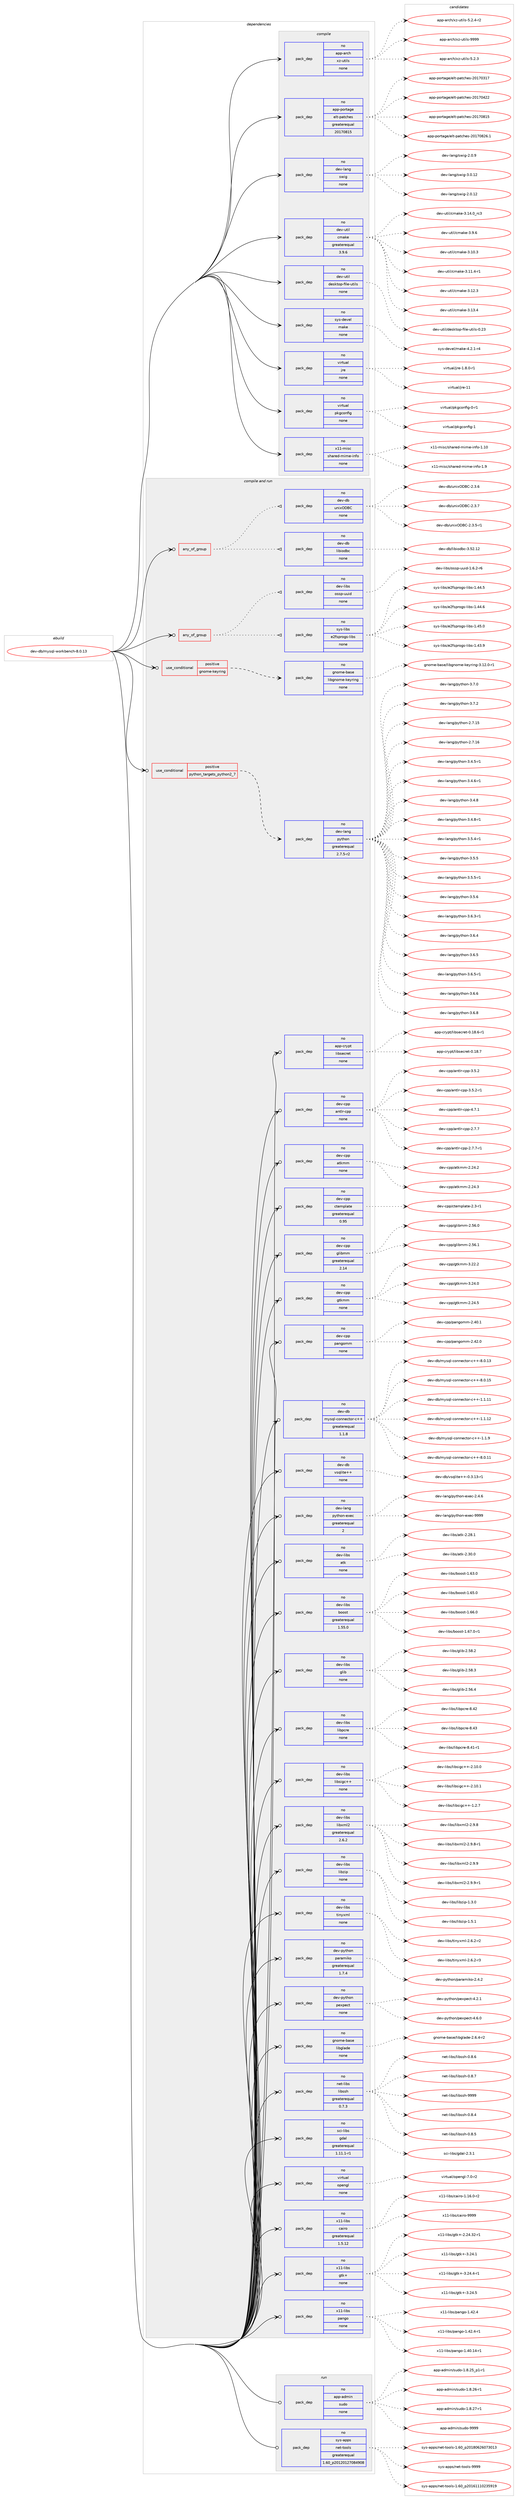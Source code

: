 digraph prolog {

# *************
# Graph options
# *************

newrank=true;
concentrate=true;
compound=true;
graph [rankdir=LR,fontname=Helvetica,fontsize=10,ranksep=1.5];#, ranksep=2.5, nodesep=0.2];
edge  [arrowhead=vee];
node  [fontname=Helvetica,fontsize=10];

# **********
# The ebuild
# **********

subgraph cluster_leftcol {
color=gray;
rank=same;
label=<<i>ebuild</i>>;
id [label="dev-db/mysql-workbench-8.0.13", color=red, width=4, href="../dev-db/mysql-workbench-8.0.13.svg"];
}

# ****************
# The dependencies
# ****************

subgraph cluster_midcol {
color=gray;
label=<<i>dependencies</i>>;
subgraph cluster_compile {
fillcolor="#eeeeee";
style=filled;
label=<<i>compile</i>>;
subgraph pack942244 {
dependency1320625 [label=<<TABLE BORDER="0" CELLBORDER="1" CELLSPACING="0" CELLPADDING="4" WIDTH="220"><TR><TD ROWSPAN="6" CELLPADDING="30">pack_dep</TD></TR><TR><TD WIDTH="110">no</TD></TR><TR><TD>app-arch</TD></TR><TR><TD>xz-utils</TD></TR><TR><TD>none</TD></TR><TR><TD></TD></TR></TABLE>>, shape=none, color=blue];
}
id:e -> dependency1320625:w [weight=20,style="solid",arrowhead="vee"];
subgraph pack942245 {
dependency1320626 [label=<<TABLE BORDER="0" CELLBORDER="1" CELLSPACING="0" CELLPADDING="4" WIDTH="220"><TR><TD ROWSPAN="6" CELLPADDING="30">pack_dep</TD></TR><TR><TD WIDTH="110">no</TD></TR><TR><TD>app-portage</TD></TR><TR><TD>elt-patches</TD></TR><TR><TD>greaterequal</TD></TR><TR><TD>20170815</TD></TR></TABLE>>, shape=none, color=blue];
}
id:e -> dependency1320626:w [weight=20,style="solid",arrowhead="vee"];
subgraph pack942246 {
dependency1320627 [label=<<TABLE BORDER="0" CELLBORDER="1" CELLSPACING="0" CELLPADDING="4" WIDTH="220"><TR><TD ROWSPAN="6" CELLPADDING="30">pack_dep</TD></TR><TR><TD WIDTH="110">no</TD></TR><TR><TD>dev-lang</TD></TR><TR><TD>swig</TD></TR><TR><TD>none</TD></TR><TR><TD></TD></TR></TABLE>>, shape=none, color=blue];
}
id:e -> dependency1320627:w [weight=20,style="solid",arrowhead="vee"];
subgraph pack942247 {
dependency1320628 [label=<<TABLE BORDER="0" CELLBORDER="1" CELLSPACING="0" CELLPADDING="4" WIDTH="220"><TR><TD ROWSPAN="6" CELLPADDING="30">pack_dep</TD></TR><TR><TD WIDTH="110">no</TD></TR><TR><TD>dev-util</TD></TR><TR><TD>cmake</TD></TR><TR><TD>greaterequal</TD></TR><TR><TD>3.9.6</TD></TR></TABLE>>, shape=none, color=blue];
}
id:e -> dependency1320628:w [weight=20,style="solid",arrowhead="vee"];
subgraph pack942248 {
dependency1320629 [label=<<TABLE BORDER="0" CELLBORDER="1" CELLSPACING="0" CELLPADDING="4" WIDTH="220"><TR><TD ROWSPAN="6" CELLPADDING="30">pack_dep</TD></TR><TR><TD WIDTH="110">no</TD></TR><TR><TD>dev-util</TD></TR><TR><TD>desktop-file-utils</TD></TR><TR><TD>none</TD></TR><TR><TD></TD></TR></TABLE>>, shape=none, color=blue];
}
id:e -> dependency1320629:w [weight=20,style="solid",arrowhead="vee"];
subgraph pack942249 {
dependency1320630 [label=<<TABLE BORDER="0" CELLBORDER="1" CELLSPACING="0" CELLPADDING="4" WIDTH="220"><TR><TD ROWSPAN="6" CELLPADDING="30">pack_dep</TD></TR><TR><TD WIDTH="110">no</TD></TR><TR><TD>sys-devel</TD></TR><TR><TD>make</TD></TR><TR><TD>none</TD></TR><TR><TD></TD></TR></TABLE>>, shape=none, color=blue];
}
id:e -> dependency1320630:w [weight=20,style="solid",arrowhead="vee"];
subgraph pack942250 {
dependency1320631 [label=<<TABLE BORDER="0" CELLBORDER="1" CELLSPACING="0" CELLPADDING="4" WIDTH="220"><TR><TD ROWSPAN="6" CELLPADDING="30">pack_dep</TD></TR><TR><TD WIDTH="110">no</TD></TR><TR><TD>virtual</TD></TR><TR><TD>jre</TD></TR><TR><TD>none</TD></TR><TR><TD></TD></TR></TABLE>>, shape=none, color=blue];
}
id:e -> dependency1320631:w [weight=20,style="solid",arrowhead="vee"];
subgraph pack942251 {
dependency1320632 [label=<<TABLE BORDER="0" CELLBORDER="1" CELLSPACING="0" CELLPADDING="4" WIDTH="220"><TR><TD ROWSPAN="6" CELLPADDING="30">pack_dep</TD></TR><TR><TD WIDTH="110">no</TD></TR><TR><TD>virtual</TD></TR><TR><TD>pkgconfig</TD></TR><TR><TD>none</TD></TR><TR><TD></TD></TR></TABLE>>, shape=none, color=blue];
}
id:e -> dependency1320632:w [weight=20,style="solid",arrowhead="vee"];
subgraph pack942252 {
dependency1320633 [label=<<TABLE BORDER="0" CELLBORDER="1" CELLSPACING="0" CELLPADDING="4" WIDTH="220"><TR><TD ROWSPAN="6" CELLPADDING="30">pack_dep</TD></TR><TR><TD WIDTH="110">no</TD></TR><TR><TD>x11-misc</TD></TR><TR><TD>shared-mime-info</TD></TR><TR><TD>none</TD></TR><TR><TD></TD></TR></TABLE>>, shape=none, color=blue];
}
id:e -> dependency1320633:w [weight=20,style="solid",arrowhead="vee"];
}
subgraph cluster_compileandrun {
fillcolor="#eeeeee";
style=filled;
label=<<i>compile and run</i>>;
subgraph any20393 {
dependency1320634 [label=<<TABLE BORDER="0" CELLBORDER="1" CELLSPACING="0" CELLPADDING="4"><TR><TD CELLPADDING="10">any_of_group</TD></TR></TABLE>>, shape=none, color=red];subgraph pack942253 {
dependency1320635 [label=<<TABLE BORDER="0" CELLBORDER="1" CELLSPACING="0" CELLPADDING="4" WIDTH="220"><TR><TD ROWSPAN="6" CELLPADDING="30">pack_dep</TD></TR><TR><TD WIDTH="110">no</TD></TR><TR><TD>dev-db</TD></TR><TR><TD>libiodbc</TD></TR><TR><TD>none</TD></TR><TR><TD></TD></TR></TABLE>>, shape=none, color=blue];
}
dependency1320634:e -> dependency1320635:w [weight=20,style="dotted",arrowhead="oinv"];
subgraph pack942254 {
dependency1320636 [label=<<TABLE BORDER="0" CELLBORDER="1" CELLSPACING="0" CELLPADDING="4" WIDTH="220"><TR><TD ROWSPAN="6" CELLPADDING="30">pack_dep</TD></TR><TR><TD WIDTH="110">no</TD></TR><TR><TD>dev-db</TD></TR><TR><TD>unixODBC</TD></TR><TR><TD>none</TD></TR><TR><TD></TD></TR></TABLE>>, shape=none, color=blue];
}
dependency1320634:e -> dependency1320636:w [weight=20,style="dotted",arrowhead="oinv"];
}
id:e -> dependency1320634:w [weight=20,style="solid",arrowhead="odotvee"];
subgraph any20394 {
dependency1320637 [label=<<TABLE BORDER="0" CELLBORDER="1" CELLSPACING="0" CELLPADDING="4"><TR><TD CELLPADDING="10">any_of_group</TD></TR></TABLE>>, shape=none, color=red];subgraph pack942255 {
dependency1320638 [label=<<TABLE BORDER="0" CELLBORDER="1" CELLSPACING="0" CELLPADDING="4" WIDTH="220"><TR><TD ROWSPAN="6" CELLPADDING="30">pack_dep</TD></TR><TR><TD WIDTH="110">no</TD></TR><TR><TD>sys-libs</TD></TR><TR><TD>e2fsprogs-libs</TD></TR><TR><TD>none</TD></TR><TR><TD></TD></TR></TABLE>>, shape=none, color=blue];
}
dependency1320637:e -> dependency1320638:w [weight=20,style="dotted",arrowhead="oinv"];
subgraph pack942256 {
dependency1320639 [label=<<TABLE BORDER="0" CELLBORDER="1" CELLSPACING="0" CELLPADDING="4" WIDTH="220"><TR><TD ROWSPAN="6" CELLPADDING="30">pack_dep</TD></TR><TR><TD WIDTH="110">no</TD></TR><TR><TD>dev-libs</TD></TR><TR><TD>ossp-uuid</TD></TR><TR><TD>none</TD></TR><TR><TD></TD></TR></TABLE>>, shape=none, color=blue];
}
dependency1320637:e -> dependency1320639:w [weight=20,style="dotted",arrowhead="oinv"];
}
id:e -> dependency1320637:w [weight=20,style="solid",arrowhead="odotvee"];
subgraph cond357438 {
dependency1320640 [label=<<TABLE BORDER="0" CELLBORDER="1" CELLSPACING="0" CELLPADDING="4"><TR><TD ROWSPAN="3" CELLPADDING="10">use_conditional</TD></TR><TR><TD>positive</TD></TR><TR><TD>gnome-keyring</TD></TR></TABLE>>, shape=none, color=red];
subgraph pack942257 {
dependency1320641 [label=<<TABLE BORDER="0" CELLBORDER="1" CELLSPACING="0" CELLPADDING="4" WIDTH="220"><TR><TD ROWSPAN="6" CELLPADDING="30">pack_dep</TD></TR><TR><TD WIDTH="110">no</TD></TR><TR><TD>gnome-base</TD></TR><TR><TD>libgnome-keyring</TD></TR><TR><TD>none</TD></TR><TR><TD></TD></TR></TABLE>>, shape=none, color=blue];
}
dependency1320640:e -> dependency1320641:w [weight=20,style="dashed",arrowhead="vee"];
}
id:e -> dependency1320640:w [weight=20,style="solid",arrowhead="odotvee"];
subgraph cond357439 {
dependency1320642 [label=<<TABLE BORDER="0" CELLBORDER="1" CELLSPACING="0" CELLPADDING="4"><TR><TD ROWSPAN="3" CELLPADDING="10">use_conditional</TD></TR><TR><TD>positive</TD></TR><TR><TD>python_targets_python2_7</TD></TR></TABLE>>, shape=none, color=red];
subgraph pack942258 {
dependency1320643 [label=<<TABLE BORDER="0" CELLBORDER="1" CELLSPACING="0" CELLPADDING="4" WIDTH="220"><TR><TD ROWSPAN="6" CELLPADDING="30">pack_dep</TD></TR><TR><TD WIDTH="110">no</TD></TR><TR><TD>dev-lang</TD></TR><TR><TD>python</TD></TR><TR><TD>greaterequal</TD></TR><TR><TD>2.7.5-r2</TD></TR></TABLE>>, shape=none, color=blue];
}
dependency1320642:e -> dependency1320643:w [weight=20,style="dashed",arrowhead="vee"];
}
id:e -> dependency1320642:w [weight=20,style="solid",arrowhead="odotvee"];
subgraph pack942259 {
dependency1320644 [label=<<TABLE BORDER="0" CELLBORDER="1" CELLSPACING="0" CELLPADDING="4" WIDTH="220"><TR><TD ROWSPAN="6" CELLPADDING="30">pack_dep</TD></TR><TR><TD WIDTH="110">no</TD></TR><TR><TD>app-crypt</TD></TR><TR><TD>libsecret</TD></TR><TR><TD>none</TD></TR><TR><TD></TD></TR></TABLE>>, shape=none, color=blue];
}
id:e -> dependency1320644:w [weight=20,style="solid",arrowhead="odotvee"];
subgraph pack942260 {
dependency1320645 [label=<<TABLE BORDER="0" CELLBORDER="1" CELLSPACING="0" CELLPADDING="4" WIDTH="220"><TR><TD ROWSPAN="6" CELLPADDING="30">pack_dep</TD></TR><TR><TD WIDTH="110">no</TD></TR><TR><TD>dev-cpp</TD></TR><TR><TD>antlr-cpp</TD></TR><TR><TD>none</TD></TR><TR><TD></TD></TR></TABLE>>, shape=none, color=blue];
}
id:e -> dependency1320645:w [weight=20,style="solid",arrowhead="odotvee"];
subgraph pack942261 {
dependency1320646 [label=<<TABLE BORDER="0" CELLBORDER="1" CELLSPACING="0" CELLPADDING="4" WIDTH="220"><TR><TD ROWSPAN="6" CELLPADDING="30">pack_dep</TD></TR><TR><TD WIDTH="110">no</TD></TR><TR><TD>dev-cpp</TD></TR><TR><TD>atkmm</TD></TR><TR><TD>none</TD></TR><TR><TD></TD></TR></TABLE>>, shape=none, color=blue];
}
id:e -> dependency1320646:w [weight=20,style="solid",arrowhead="odotvee"];
subgraph pack942262 {
dependency1320647 [label=<<TABLE BORDER="0" CELLBORDER="1" CELLSPACING="0" CELLPADDING="4" WIDTH="220"><TR><TD ROWSPAN="6" CELLPADDING="30">pack_dep</TD></TR><TR><TD WIDTH="110">no</TD></TR><TR><TD>dev-cpp</TD></TR><TR><TD>ctemplate</TD></TR><TR><TD>greaterequal</TD></TR><TR><TD>0.95</TD></TR></TABLE>>, shape=none, color=blue];
}
id:e -> dependency1320647:w [weight=20,style="solid",arrowhead="odotvee"];
subgraph pack942263 {
dependency1320648 [label=<<TABLE BORDER="0" CELLBORDER="1" CELLSPACING="0" CELLPADDING="4" WIDTH="220"><TR><TD ROWSPAN="6" CELLPADDING="30">pack_dep</TD></TR><TR><TD WIDTH="110">no</TD></TR><TR><TD>dev-cpp</TD></TR><TR><TD>glibmm</TD></TR><TR><TD>greaterequal</TD></TR><TR><TD>2.14</TD></TR></TABLE>>, shape=none, color=blue];
}
id:e -> dependency1320648:w [weight=20,style="solid",arrowhead="odotvee"];
subgraph pack942264 {
dependency1320649 [label=<<TABLE BORDER="0" CELLBORDER="1" CELLSPACING="0" CELLPADDING="4" WIDTH="220"><TR><TD ROWSPAN="6" CELLPADDING="30">pack_dep</TD></TR><TR><TD WIDTH="110">no</TD></TR><TR><TD>dev-cpp</TD></TR><TR><TD>gtkmm</TD></TR><TR><TD>none</TD></TR><TR><TD></TD></TR></TABLE>>, shape=none, color=blue];
}
id:e -> dependency1320649:w [weight=20,style="solid",arrowhead="odotvee"];
subgraph pack942265 {
dependency1320650 [label=<<TABLE BORDER="0" CELLBORDER="1" CELLSPACING="0" CELLPADDING="4" WIDTH="220"><TR><TD ROWSPAN="6" CELLPADDING="30">pack_dep</TD></TR><TR><TD WIDTH="110">no</TD></TR><TR><TD>dev-cpp</TD></TR><TR><TD>pangomm</TD></TR><TR><TD>none</TD></TR><TR><TD></TD></TR></TABLE>>, shape=none, color=blue];
}
id:e -> dependency1320650:w [weight=20,style="solid",arrowhead="odotvee"];
subgraph pack942266 {
dependency1320651 [label=<<TABLE BORDER="0" CELLBORDER="1" CELLSPACING="0" CELLPADDING="4" WIDTH="220"><TR><TD ROWSPAN="6" CELLPADDING="30">pack_dep</TD></TR><TR><TD WIDTH="110">no</TD></TR><TR><TD>dev-db</TD></TR><TR><TD>mysql-connector-c++</TD></TR><TR><TD>greaterequal</TD></TR><TR><TD>1.1.8</TD></TR></TABLE>>, shape=none, color=blue];
}
id:e -> dependency1320651:w [weight=20,style="solid",arrowhead="odotvee"];
subgraph pack942267 {
dependency1320652 [label=<<TABLE BORDER="0" CELLBORDER="1" CELLSPACING="0" CELLPADDING="4" WIDTH="220"><TR><TD ROWSPAN="6" CELLPADDING="30">pack_dep</TD></TR><TR><TD WIDTH="110">no</TD></TR><TR><TD>dev-db</TD></TR><TR><TD>vsqlite++</TD></TR><TR><TD>none</TD></TR><TR><TD></TD></TR></TABLE>>, shape=none, color=blue];
}
id:e -> dependency1320652:w [weight=20,style="solid",arrowhead="odotvee"];
subgraph pack942268 {
dependency1320653 [label=<<TABLE BORDER="0" CELLBORDER="1" CELLSPACING="0" CELLPADDING="4" WIDTH="220"><TR><TD ROWSPAN="6" CELLPADDING="30">pack_dep</TD></TR><TR><TD WIDTH="110">no</TD></TR><TR><TD>dev-lang</TD></TR><TR><TD>python-exec</TD></TR><TR><TD>greaterequal</TD></TR><TR><TD>2</TD></TR></TABLE>>, shape=none, color=blue];
}
id:e -> dependency1320653:w [weight=20,style="solid",arrowhead="odotvee"];
subgraph pack942269 {
dependency1320654 [label=<<TABLE BORDER="0" CELLBORDER="1" CELLSPACING="0" CELLPADDING="4" WIDTH="220"><TR><TD ROWSPAN="6" CELLPADDING="30">pack_dep</TD></TR><TR><TD WIDTH="110">no</TD></TR><TR><TD>dev-libs</TD></TR><TR><TD>atk</TD></TR><TR><TD>none</TD></TR><TR><TD></TD></TR></TABLE>>, shape=none, color=blue];
}
id:e -> dependency1320654:w [weight=20,style="solid",arrowhead="odotvee"];
subgraph pack942270 {
dependency1320655 [label=<<TABLE BORDER="0" CELLBORDER="1" CELLSPACING="0" CELLPADDING="4" WIDTH="220"><TR><TD ROWSPAN="6" CELLPADDING="30">pack_dep</TD></TR><TR><TD WIDTH="110">no</TD></TR><TR><TD>dev-libs</TD></TR><TR><TD>boost</TD></TR><TR><TD>greaterequal</TD></TR><TR><TD>1.55.0</TD></TR></TABLE>>, shape=none, color=blue];
}
id:e -> dependency1320655:w [weight=20,style="solid",arrowhead="odotvee"];
subgraph pack942271 {
dependency1320656 [label=<<TABLE BORDER="0" CELLBORDER="1" CELLSPACING="0" CELLPADDING="4" WIDTH="220"><TR><TD ROWSPAN="6" CELLPADDING="30">pack_dep</TD></TR><TR><TD WIDTH="110">no</TD></TR><TR><TD>dev-libs</TD></TR><TR><TD>glib</TD></TR><TR><TD>none</TD></TR><TR><TD></TD></TR></TABLE>>, shape=none, color=blue];
}
id:e -> dependency1320656:w [weight=20,style="solid",arrowhead="odotvee"];
subgraph pack942272 {
dependency1320657 [label=<<TABLE BORDER="0" CELLBORDER="1" CELLSPACING="0" CELLPADDING="4" WIDTH="220"><TR><TD ROWSPAN="6" CELLPADDING="30">pack_dep</TD></TR><TR><TD WIDTH="110">no</TD></TR><TR><TD>dev-libs</TD></TR><TR><TD>libpcre</TD></TR><TR><TD>none</TD></TR><TR><TD></TD></TR></TABLE>>, shape=none, color=blue];
}
id:e -> dependency1320657:w [weight=20,style="solid",arrowhead="odotvee"];
subgraph pack942273 {
dependency1320658 [label=<<TABLE BORDER="0" CELLBORDER="1" CELLSPACING="0" CELLPADDING="4" WIDTH="220"><TR><TD ROWSPAN="6" CELLPADDING="30">pack_dep</TD></TR><TR><TD WIDTH="110">no</TD></TR><TR><TD>dev-libs</TD></TR><TR><TD>libsigc++</TD></TR><TR><TD>none</TD></TR><TR><TD></TD></TR></TABLE>>, shape=none, color=blue];
}
id:e -> dependency1320658:w [weight=20,style="solid",arrowhead="odotvee"];
subgraph pack942274 {
dependency1320659 [label=<<TABLE BORDER="0" CELLBORDER="1" CELLSPACING="0" CELLPADDING="4" WIDTH="220"><TR><TD ROWSPAN="6" CELLPADDING="30">pack_dep</TD></TR><TR><TD WIDTH="110">no</TD></TR><TR><TD>dev-libs</TD></TR><TR><TD>libxml2</TD></TR><TR><TD>greaterequal</TD></TR><TR><TD>2.6.2</TD></TR></TABLE>>, shape=none, color=blue];
}
id:e -> dependency1320659:w [weight=20,style="solid",arrowhead="odotvee"];
subgraph pack942275 {
dependency1320660 [label=<<TABLE BORDER="0" CELLBORDER="1" CELLSPACING="0" CELLPADDING="4" WIDTH="220"><TR><TD ROWSPAN="6" CELLPADDING="30">pack_dep</TD></TR><TR><TD WIDTH="110">no</TD></TR><TR><TD>dev-libs</TD></TR><TR><TD>libzip</TD></TR><TR><TD>none</TD></TR><TR><TD></TD></TR></TABLE>>, shape=none, color=blue];
}
id:e -> dependency1320660:w [weight=20,style="solid",arrowhead="odotvee"];
subgraph pack942276 {
dependency1320661 [label=<<TABLE BORDER="0" CELLBORDER="1" CELLSPACING="0" CELLPADDING="4" WIDTH="220"><TR><TD ROWSPAN="6" CELLPADDING="30">pack_dep</TD></TR><TR><TD WIDTH="110">no</TD></TR><TR><TD>dev-libs</TD></TR><TR><TD>tinyxml</TD></TR><TR><TD>none</TD></TR><TR><TD></TD></TR></TABLE>>, shape=none, color=blue];
}
id:e -> dependency1320661:w [weight=20,style="solid",arrowhead="odotvee"];
subgraph pack942277 {
dependency1320662 [label=<<TABLE BORDER="0" CELLBORDER="1" CELLSPACING="0" CELLPADDING="4" WIDTH="220"><TR><TD ROWSPAN="6" CELLPADDING="30">pack_dep</TD></TR><TR><TD WIDTH="110">no</TD></TR><TR><TD>dev-python</TD></TR><TR><TD>paramiko</TD></TR><TR><TD>greaterequal</TD></TR><TR><TD>1.7.4</TD></TR></TABLE>>, shape=none, color=blue];
}
id:e -> dependency1320662:w [weight=20,style="solid",arrowhead="odotvee"];
subgraph pack942278 {
dependency1320663 [label=<<TABLE BORDER="0" CELLBORDER="1" CELLSPACING="0" CELLPADDING="4" WIDTH="220"><TR><TD ROWSPAN="6" CELLPADDING="30">pack_dep</TD></TR><TR><TD WIDTH="110">no</TD></TR><TR><TD>dev-python</TD></TR><TR><TD>pexpect</TD></TR><TR><TD>none</TD></TR><TR><TD></TD></TR></TABLE>>, shape=none, color=blue];
}
id:e -> dependency1320663:w [weight=20,style="solid",arrowhead="odotvee"];
subgraph pack942279 {
dependency1320664 [label=<<TABLE BORDER="0" CELLBORDER="1" CELLSPACING="0" CELLPADDING="4" WIDTH="220"><TR><TD ROWSPAN="6" CELLPADDING="30">pack_dep</TD></TR><TR><TD WIDTH="110">no</TD></TR><TR><TD>gnome-base</TD></TR><TR><TD>libglade</TD></TR><TR><TD>none</TD></TR><TR><TD></TD></TR></TABLE>>, shape=none, color=blue];
}
id:e -> dependency1320664:w [weight=20,style="solid",arrowhead="odotvee"];
subgraph pack942280 {
dependency1320665 [label=<<TABLE BORDER="0" CELLBORDER="1" CELLSPACING="0" CELLPADDING="4" WIDTH="220"><TR><TD ROWSPAN="6" CELLPADDING="30">pack_dep</TD></TR><TR><TD WIDTH="110">no</TD></TR><TR><TD>net-libs</TD></TR><TR><TD>libssh</TD></TR><TR><TD>greaterequal</TD></TR><TR><TD>0.7.3</TD></TR></TABLE>>, shape=none, color=blue];
}
id:e -> dependency1320665:w [weight=20,style="solid",arrowhead="odotvee"];
subgraph pack942281 {
dependency1320666 [label=<<TABLE BORDER="0" CELLBORDER="1" CELLSPACING="0" CELLPADDING="4" WIDTH="220"><TR><TD ROWSPAN="6" CELLPADDING="30">pack_dep</TD></TR><TR><TD WIDTH="110">no</TD></TR><TR><TD>sci-libs</TD></TR><TR><TD>gdal</TD></TR><TR><TD>greaterequal</TD></TR><TR><TD>1.11.1-r1</TD></TR></TABLE>>, shape=none, color=blue];
}
id:e -> dependency1320666:w [weight=20,style="solid",arrowhead="odotvee"];
subgraph pack942282 {
dependency1320667 [label=<<TABLE BORDER="0" CELLBORDER="1" CELLSPACING="0" CELLPADDING="4" WIDTH="220"><TR><TD ROWSPAN="6" CELLPADDING="30">pack_dep</TD></TR><TR><TD WIDTH="110">no</TD></TR><TR><TD>virtual</TD></TR><TR><TD>opengl</TD></TR><TR><TD>none</TD></TR><TR><TD></TD></TR></TABLE>>, shape=none, color=blue];
}
id:e -> dependency1320667:w [weight=20,style="solid",arrowhead="odotvee"];
subgraph pack942283 {
dependency1320668 [label=<<TABLE BORDER="0" CELLBORDER="1" CELLSPACING="0" CELLPADDING="4" WIDTH="220"><TR><TD ROWSPAN="6" CELLPADDING="30">pack_dep</TD></TR><TR><TD WIDTH="110">no</TD></TR><TR><TD>x11-libs</TD></TR><TR><TD>cairo</TD></TR><TR><TD>greaterequal</TD></TR><TR><TD>1.5.12</TD></TR></TABLE>>, shape=none, color=blue];
}
id:e -> dependency1320668:w [weight=20,style="solid",arrowhead="odotvee"];
subgraph pack942284 {
dependency1320669 [label=<<TABLE BORDER="0" CELLBORDER="1" CELLSPACING="0" CELLPADDING="4" WIDTH="220"><TR><TD ROWSPAN="6" CELLPADDING="30">pack_dep</TD></TR><TR><TD WIDTH="110">no</TD></TR><TR><TD>x11-libs</TD></TR><TR><TD>gtk+</TD></TR><TR><TD>none</TD></TR><TR><TD></TD></TR></TABLE>>, shape=none, color=blue];
}
id:e -> dependency1320669:w [weight=20,style="solid",arrowhead="odotvee"];
subgraph pack942285 {
dependency1320670 [label=<<TABLE BORDER="0" CELLBORDER="1" CELLSPACING="0" CELLPADDING="4" WIDTH="220"><TR><TD ROWSPAN="6" CELLPADDING="30">pack_dep</TD></TR><TR><TD WIDTH="110">no</TD></TR><TR><TD>x11-libs</TD></TR><TR><TD>pango</TD></TR><TR><TD>none</TD></TR><TR><TD></TD></TR></TABLE>>, shape=none, color=blue];
}
id:e -> dependency1320670:w [weight=20,style="solid",arrowhead="odotvee"];
}
subgraph cluster_run {
fillcolor="#eeeeee";
style=filled;
label=<<i>run</i>>;
subgraph pack942286 {
dependency1320671 [label=<<TABLE BORDER="0" CELLBORDER="1" CELLSPACING="0" CELLPADDING="4" WIDTH="220"><TR><TD ROWSPAN="6" CELLPADDING="30">pack_dep</TD></TR><TR><TD WIDTH="110">no</TD></TR><TR><TD>app-admin</TD></TR><TR><TD>sudo</TD></TR><TR><TD>none</TD></TR><TR><TD></TD></TR></TABLE>>, shape=none, color=blue];
}
id:e -> dependency1320671:w [weight=20,style="solid",arrowhead="odot"];
subgraph pack942287 {
dependency1320672 [label=<<TABLE BORDER="0" CELLBORDER="1" CELLSPACING="0" CELLPADDING="4" WIDTH="220"><TR><TD ROWSPAN="6" CELLPADDING="30">pack_dep</TD></TR><TR><TD WIDTH="110">no</TD></TR><TR><TD>sys-apps</TD></TR><TR><TD>net-tools</TD></TR><TR><TD>greaterequal</TD></TR><TR><TD>1.60_p20120127084908</TD></TR></TABLE>>, shape=none, color=blue];
}
id:e -> dependency1320672:w [weight=20,style="solid",arrowhead="odot"];
}
}

# **************
# The candidates
# **************

subgraph cluster_choices {
rank=same;
color=gray;
label=<<i>candidates</i>>;

subgraph choice942244 {
color=black;
nodesep=1;
choice971121124597114991044712012245117116105108115455346504651 [label="app-arch/xz-utils-5.2.3", color=red, width=4,href="../app-arch/xz-utils-5.2.3.svg"];
choice9711211245971149910447120122451171161051081154553465046524511450 [label="app-arch/xz-utils-5.2.4-r2", color=red, width=4,href="../app-arch/xz-utils-5.2.4-r2.svg"];
choice9711211245971149910447120122451171161051081154557575757 [label="app-arch/xz-utils-9999", color=red, width=4,href="../app-arch/xz-utils-9999.svg"];
dependency1320625:e -> choice971121124597114991044712012245117116105108115455346504651:w [style=dotted,weight="100"];
dependency1320625:e -> choice9711211245971149910447120122451171161051081154553465046524511450:w [style=dotted,weight="100"];
dependency1320625:e -> choice9711211245971149910447120122451171161051081154557575757:w [style=dotted,weight="100"];
}
subgraph choice942245 {
color=black;
nodesep=1;
choice97112112451121111141169710310147101108116451129711699104101115455048495548514955 [label="app-portage/elt-patches-20170317", color=red, width=4,href="../app-portage/elt-patches-20170317.svg"];
choice97112112451121111141169710310147101108116451129711699104101115455048495548525050 [label="app-portage/elt-patches-20170422", color=red, width=4,href="../app-portage/elt-patches-20170422.svg"];
choice97112112451121111141169710310147101108116451129711699104101115455048495548564953 [label="app-portage/elt-patches-20170815", color=red, width=4,href="../app-portage/elt-patches-20170815.svg"];
choice971121124511211111411697103101471011081164511297116991041011154550484955485650544649 [label="app-portage/elt-patches-20170826.1", color=red, width=4,href="../app-portage/elt-patches-20170826.1.svg"];
dependency1320626:e -> choice97112112451121111141169710310147101108116451129711699104101115455048495548514955:w [style=dotted,weight="100"];
dependency1320626:e -> choice97112112451121111141169710310147101108116451129711699104101115455048495548525050:w [style=dotted,weight="100"];
dependency1320626:e -> choice97112112451121111141169710310147101108116451129711699104101115455048495548564953:w [style=dotted,weight="100"];
dependency1320626:e -> choice971121124511211111411697103101471011081164511297116991041011154550484955485650544649:w [style=dotted,weight="100"];
}
subgraph choice942246 {
color=black;
nodesep=1;
choice10010111845108971101034711511910510345504648464950 [label="dev-lang/swig-2.0.12", color=red, width=4,href="../dev-lang/swig-2.0.12.svg"];
choice100101118451089711010347115119105103455046484657 [label="dev-lang/swig-2.0.9", color=red, width=4,href="../dev-lang/swig-2.0.9.svg"];
choice10010111845108971101034711511910510345514648464950 [label="dev-lang/swig-3.0.12", color=red, width=4,href="../dev-lang/swig-3.0.12.svg"];
dependency1320627:e -> choice10010111845108971101034711511910510345504648464950:w [style=dotted,weight="100"];
dependency1320627:e -> choice100101118451089711010347115119105103455046484657:w [style=dotted,weight="100"];
dependency1320627:e -> choice10010111845108971101034711511910510345514648464950:w [style=dotted,weight="100"];
}
subgraph choice942247 {
color=black;
nodesep=1;
choice1001011184511711610510847991099710710145514649484651 [label="dev-util/cmake-3.10.3", color=red, width=4,href="../dev-util/cmake-3.10.3.svg"];
choice10010111845117116105108479910997107101455146494946524511449 [label="dev-util/cmake-3.11.4-r1", color=red, width=4,href="../dev-util/cmake-3.11.4-r1.svg"];
choice1001011184511711610510847991099710710145514649504651 [label="dev-util/cmake-3.12.3", color=red, width=4,href="../dev-util/cmake-3.12.3.svg"];
choice1001011184511711610510847991099710710145514649514652 [label="dev-util/cmake-3.13.4", color=red, width=4,href="../dev-util/cmake-3.13.4.svg"];
choice1001011184511711610510847991099710710145514649524648951149951 [label="dev-util/cmake-3.14.0_rc3", color=red, width=4,href="../dev-util/cmake-3.14.0_rc3.svg"];
choice10010111845117116105108479910997107101455146574654 [label="dev-util/cmake-3.9.6", color=red, width=4,href="../dev-util/cmake-3.9.6.svg"];
dependency1320628:e -> choice1001011184511711610510847991099710710145514649484651:w [style=dotted,weight="100"];
dependency1320628:e -> choice10010111845117116105108479910997107101455146494946524511449:w [style=dotted,weight="100"];
dependency1320628:e -> choice1001011184511711610510847991099710710145514649504651:w [style=dotted,weight="100"];
dependency1320628:e -> choice1001011184511711610510847991099710710145514649514652:w [style=dotted,weight="100"];
dependency1320628:e -> choice1001011184511711610510847991099710710145514649524648951149951:w [style=dotted,weight="100"];
dependency1320628:e -> choice10010111845117116105108479910997107101455146574654:w [style=dotted,weight="100"];
}
subgraph choice942248 {
color=black;
nodesep=1;
choice100101118451171161051084710010111510711611111245102105108101451171161051081154548465051 [label="dev-util/desktop-file-utils-0.23", color=red, width=4,href="../dev-util/desktop-file-utils-0.23.svg"];
dependency1320629:e -> choice100101118451171161051084710010111510711611111245102105108101451171161051081154548465051:w [style=dotted,weight="100"];
}
subgraph choice942249 {
color=black;
nodesep=1;
choice1151211154510010111810110847109971071014552465046494511452 [label="sys-devel/make-4.2.1-r4", color=red, width=4,href="../sys-devel/make-4.2.1-r4.svg"];
dependency1320630:e -> choice1151211154510010111810110847109971071014552465046494511452:w [style=dotted,weight="100"];
}
subgraph choice942250 {
color=black;
nodesep=1;
choice11810511411611797108471061141014549465646484511449 [label="virtual/jre-1.8.0-r1", color=red, width=4,href="../virtual/jre-1.8.0-r1.svg"];
choice1181051141161179710847106114101454949 [label="virtual/jre-11", color=red, width=4,href="../virtual/jre-11.svg"];
dependency1320631:e -> choice11810511411611797108471061141014549465646484511449:w [style=dotted,weight="100"];
dependency1320631:e -> choice1181051141161179710847106114101454949:w [style=dotted,weight="100"];
}
subgraph choice942251 {
color=black;
nodesep=1;
choice11810511411611797108471121071039911111010210510345484511449 [label="virtual/pkgconfig-0-r1", color=red, width=4,href="../virtual/pkgconfig-0-r1.svg"];
choice1181051141161179710847112107103991111101021051034549 [label="virtual/pkgconfig-1", color=red, width=4,href="../virtual/pkgconfig-1.svg"];
dependency1320632:e -> choice11810511411611797108471121071039911111010210510345484511449:w [style=dotted,weight="100"];
dependency1320632:e -> choice1181051141161179710847112107103991111101021051034549:w [style=dotted,weight="100"];
}
subgraph choice942252 {
color=black;
nodesep=1;
choice12049494510910511599471151049711410110045109105109101451051101021114549464948 [label="x11-misc/shared-mime-info-1.10", color=red, width=4,href="../x11-misc/shared-mime-info-1.10.svg"];
choice120494945109105115994711510497114101100451091051091014510511010211145494657 [label="x11-misc/shared-mime-info-1.9", color=red, width=4,href="../x11-misc/shared-mime-info-1.9.svg"];
dependency1320633:e -> choice12049494510910511599471151049711410110045109105109101451051101021114549464948:w [style=dotted,weight="100"];
dependency1320633:e -> choice120494945109105115994711510497114101100451091051091014510511010211145494657:w [style=dotted,weight="100"];
}
subgraph choice942253 {
color=black;
nodesep=1;
choice1001011184510098471081059810511110098994551465350464950 [label="dev-db/libiodbc-3.52.12", color=red, width=4,href="../dev-db/libiodbc-3.52.12.svg"];
dependency1320635:e -> choice1001011184510098471081059810511110098994551465350464950:w [style=dotted,weight="100"];
}
subgraph choice942254 {
color=black;
nodesep=1;
choice100101118451009847117110105120796866674550465146534511449 [label="dev-db/unixODBC-2.3.5-r1", color=red, width=4,href="../dev-db/unixODBC-2.3.5-r1.svg"];
choice10010111845100984711711010512079686667455046514654 [label="dev-db/unixODBC-2.3.6", color=red, width=4,href="../dev-db/unixODBC-2.3.6.svg"];
choice10010111845100984711711010512079686667455046514655 [label="dev-db/unixODBC-2.3.7", color=red, width=4,href="../dev-db/unixODBC-2.3.7.svg"];
dependency1320636:e -> choice100101118451009847117110105120796866674550465146534511449:w [style=dotted,weight="100"];
dependency1320636:e -> choice10010111845100984711711010512079686667455046514654:w [style=dotted,weight="100"];
dependency1320636:e -> choice10010111845100984711711010512079686667455046514655:w [style=dotted,weight="100"];
}
subgraph choice942255 {
color=black;
nodesep=1;
choice11512111545108105981154710150102115112114111103115451081059811545494652514657 [label="sys-libs/e2fsprogs-libs-1.43.9", color=red, width=4,href="../sys-libs/e2fsprogs-libs-1.43.9.svg"];
choice11512111545108105981154710150102115112114111103115451081059811545494652524653 [label="sys-libs/e2fsprogs-libs-1.44.5", color=red, width=4,href="../sys-libs/e2fsprogs-libs-1.44.5.svg"];
choice11512111545108105981154710150102115112114111103115451081059811545494652524654 [label="sys-libs/e2fsprogs-libs-1.44.6", color=red, width=4,href="../sys-libs/e2fsprogs-libs-1.44.6.svg"];
choice11512111545108105981154710150102115112114111103115451081059811545494652534648 [label="sys-libs/e2fsprogs-libs-1.45.0", color=red, width=4,href="../sys-libs/e2fsprogs-libs-1.45.0.svg"];
dependency1320638:e -> choice11512111545108105981154710150102115112114111103115451081059811545494652514657:w [style=dotted,weight="100"];
dependency1320638:e -> choice11512111545108105981154710150102115112114111103115451081059811545494652524653:w [style=dotted,weight="100"];
dependency1320638:e -> choice11512111545108105981154710150102115112114111103115451081059811545494652524654:w [style=dotted,weight="100"];
dependency1320638:e -> choice11512111545108105981154710150102115112114111103115451081059811545494652534648:w [style=dotted,weight="100"];
}
subgraph choice942256 {
color=black;
nodesep=1;
choice100101118451081059811547111115115112451171171051004549465446504511454 [label="dev-libs/ossp-uuid-1.6.2-r6", color=red, width=4,href="../dev-libs/ossp-uuid-1.6.2-r6.svg"];
dependency1320639:e -> choice100101118451081059811547111115115112451171171051004549465446504511454:w [style=dotted,weight="100"];
}
subgraph choice942257 {
color=black;
nodesep=1;
choice103110111109101459897115101471081059810311011110910145107101121114105110103455146495046484511449 [label="gnome-base/libgnome-keyring-3.12.0-r1", color=red, width=4,href="../gnome-base/libgnome-keyring-3.12.0-r1.svg"];
dependency1320641:e -> choice103110111109101459897115101471081059810311011110910145107101121114105110103455146495046484511449:w [style=dotted,weight="100"];
}
subgraph choice942258 {
color=black;
nodesep=1;
choice10010111845108971101034711212111610411111045504655464953 [label="dev-lang/python-2.7.15", color=red, width=4,href="../dev-lang/python-2.7.15.svg"];
choice10010111845108971101034711212111610411111045504655464954 [label="dev-lang/python-2.7.16", color=red, width=4,href="../dev-lang/python-2.7.16.svg"];
choice1001011184510897110103471121211161041111104551465246534511449 [label="dev-lang/python-3.4.5-r1", color=red, width=4,href="../dev-lang/python-3.4.5-r1.svg"];
choice1001011184510897110103471121211161041111104551465246544511449 [label="dev-lang/python-3.4.6-r1", color=red, width=4,href="../dev-lang/python-3.4.6-r1.svg"];
choice100101118451089711010347112121116104111110455146524656 [label="dev-lang/python-3.4.8", color=red, width=4,href="../dev-lang/python-3.4.8.svg"];
choice1001011184510897110103471121211161041111104551465246564511449 [label="dev-lang/python-3.4.8-r1", color=red, width=4,href="../dev-lang/python-3.4.8-r1.svg"];
choice1001011184510897110103471121211161041111104551465346524511449 [label="dev-lang/python-3.5.4-r1", color=red, width=4,href="../dev-lang/python-3.5.4-r1.svg"];
choice100101118451089711010347112121116104111110455146534653 [label="dev-lang/python-3.5.5", color=red, width=4,href="../dev-lang/python-3.5.5.svg"];
choice1001011184510897110103471121211161041111104551465346534511449 [label="dev-lang/python-3.5.5-r1", color=red, width=4,href="../dev-lang/python-3.5.5-r1.svg"];
choice100101118451089711010347112121116104111110455146534654 [label="dev-lang/python-3.5.6", color=red, width=4,href="../dev-lang/python-3.5.6.svg"];
choice1001011184510897110103471121211161041111104551465446514511449 [label="dev-lang/python-3.6.3-r1", color=red, width=4,href="../dev-lang/python-3.6.3-r1.svg"];
choice100101118451089711010347112121116104111110455146544652 [label="dev-lang/python-3.6.4", color=red, width=4,href="../dev-lang/python-3.6.4.svg"];
choice100101118451089711010347112121116104111110455146544653 [label="dev-lang/python-3.6.5", color=red, width=4,href="../dev-lang/python-3.6.5.svg"];
choice1001011184510897110103471121211161041111104551465446534511449 [label="dev-lang/python-3.6.5-r1", color=red, width=4,href="../dev-lang/python-3.6.5-r1.svg"];
choice100101118451089711010347112121116104111110455146544654 [label="dev-lang/python-3.6.6", color=red, width=4,href="../dev-lang/python-3.6.6.svg"];
choice100101118451089711010347112121116104111110455146544656 [label="dev-lang/python-3.6.8", color=red, width=4,href="../dev-lang/python-3.6.8.svg"];
choice100101118451089711010347112121116104111110455146554648 [label="dev-lang/python-3.7.0", color=red, width=4,href="../dev-lang/python-3.7.0.svg"];
choice100101118451089711010347112121116104111110455146554650 [label="dev-lang/python-3.7.2", color=red, width=4,href="../dev-lang/python-3.7.2.svg"];
dependency1320643:e -> choice10010111845108971101034711212111610411111045504655464953:w [style=dotted,weight="100"];
dependency1320643:e -> choice10010111845108971101034711212111610411111045504655464954:w [style=dotted,weight="100"];
dependency1320643:e -> choice1001011184510897110103471121211161041111104551465246534511449:w [style=dotted,weight="100"];
dependency1320643:e -> choice1001011184510897110103471121211161041111104551465246544511449:w [style=dotted,weight="100"];
dependency1320643:e -> choice100101118451089711010347112121116104111110455146524656:w [style=dotted,weight="100"];
dependency1320643:e -> choice1001011184510897110103471121211161041111104551465246564511449:w [style=dotted,weight="100"];
dependency1320643:e -> choice1001011184510897110103471121211161041111104551465346524511449:w [style=dotted,weight="100"];
dependency1320643:e -> choice100101118451089711010347112121116104111110455146534653:w [style=dotted,weight="100"];
dependency1320643:e -> choice1001011184510897110103471121211161041111104551465346534511449:w [style=dotted,weight="100"];
dependency1320643:e -> choice100101118451089711010347112121116104111110455146534654:w [style=dotted,weight="100"];
dependency1320643:e -> choice1001011184510897110103471121211161041111104551465446514511449:w [style=dotted,weight="100"];
dependency1320643:e -> choice100101118451089711010347112121116104111110455146544652:w [style=dotted,weight="100"];
dependency1320643:e -> choice100101118451089711010347112121116104111110455146544653:w [style=dotted,weight="100"];
dependency1320643:e -> choice1001011184510897110103471121211161041111104551465446534511449:w [style=dotted,weight="100"];
dependency1320643:e -> choice100101118451089711010347112121116104111110455146544654:w [style=dotted,weight="100"];
dependency1320643:e -> choice100101118451089711010347112121116104111110455146544656:w [style=dotted,weight="100"];
dependency1320643:e -> choice100101118451089711010347112121116104111110455146554648:w [style=dotted,weight="100"];
dependency1320643:e -> choice100101118451089711010347112121116104111110455146554650:w [style=dotted,weight="100"];
}
subgraph choice942259 {
color=black;
nodesep=1;
choice971121124599114121112116471081059811510199114101116454846495646544511449 [label="app-crypt/libsecret-0.18.6-r1", color=red, width=4,href="../app-crypt/libsecret-0.18.6-r1.svg"];
choice97112112459911412111211647108105981151019911410111645484649564655 [label="app-crypt/libsecret-0.18.7", color=red, width=4,href="../app-crypt/libsecret-0.18.7.svg"];
dependency1320644:e -> choice971121124599114121112116471081059811510199114101116454846495646544511449:w [style=dotted,weight="100"];
dependency1320644:e -> choice97112112459911412111211647108105981151019911410111645484649564655:w [style=dotted,weight="100"];
}
subgraph choice942260 {
color=black;
nodesep=1;
choice100101118459911211247971101161081144599112112455046554655 [label="dev-cpp/antlr-cpp-2.7.7", color=red, width=4,href="../dev-cpp/antlr-cpp-2.7.7.svg"];
choice1001011184599112112479711011610811445991121124550465546554511449 [label="dev-cpp/antlr-cpp-2.7.7-r1", color=red, width=4,href="../dev-cpp/antlr-cpp-2.7.7-r1.svg"];
choice100101118459911211247971101161081144599112112455146534650 [label="dev-cpp/antlr-cpp-3.5.2", color=red, width=4,href="../dev-cpp/antlr-cpp-3.5.2.svg"];
choice1001011184599112112479711011610811445991121124551465346504511449 [label="dev-cpp/antlr-cpp-3.5.2-r1", color=red, width=4,href="../dev-cpp/antlr-cpp-3.5.2-r1.svg"];
choice100101118459911211247971101161081144599112112455246554649 [label="dev-cpp/antlr-cpp-4.7.1", color=red, width=4,href="../dev-cpp/antlr-cpp-4.7.1.svg"];
dependency1320645:e -> choice100101118459911211247971101161081144599112112455046554655:w [style=dotted,weight="100"];
dependency1320645:e -> choice1001011184599112112479711011610811445991121124550465546554511449:w [style=dotted,weight="100"];
dependency1320645:e -> choice100101118459911211247971101161081144599112112455146534650:w [style=dotted,weight="100"];
dependency1320645:e -> choice1001011184599112112479711011610811445991121124551465346504511449:w [style=dotted,weight="100"];
dependency1320645:e -> choice100101118459911211247971101161081144599112112455246554649:w [style=dotted,weight="100"];
}
subgraph choice942261 {
color=black;
nodesep=1;
choice1001011184599112112479711610710910945504650524650 [label="dev-cpp/atkmm-2.24.2", color=red, width=4,href="../dev-cpp/atkmm-2.24.2.svg"];
choice1001011184599112112479711610710910945504650524651 [label="dev-cpp/atkmm-2.24.3", color=red, width=4,href="../dev-cpp/atkmm-2.24.3.svg"];
dependency1320646:e -> choice1001011184599112112479711610710910945504650524650:w [style=dotted,weight="100"];
dependency1320646:e -> choice1001011184599112112479711610710910945504650524651:w [style=dotted,weight="100"];
}
subgraph choice942262 {
color=black;
nodesep=1;
choice1001011184599112112479911610110911210897116101455046514511449 [label="dev-cpp/ctemplate-2.3-r1", color=red, width=4,href="../dev-cpp/ctemplate-2.3-r1.svg"];
dependency1320647:e -> choice1001011184599112112479911610110911210897116101455046514511449:w [style=dotted,weight="100"];
}
subgraph choice942263 {
color=black;
nodesep=1;
choice1001011184599112112471031081059810910945504653544648 [label="dev-cpp/glibmm-2.56.0", color=red, width=4,href="../dev-cpp/glibmm-2.56.0.svg"];
choice1001011184599112112471031081059810910945504653544649 [label="dev-cpp/glibmm-2.56.1", color=red, width=4,href="../dev-cpp/glibmm-2.56.1.svg"];
dependency1320648:e -> choice1001011184599112112471031081059810910945504653544648:w [style=dotted,weight="100"];
dependency1320648:e -> choice1001011184599112112471031081059810910945504653544649:w [style=dotted,weight="100"];
}
subgraph choice942264 {
color=black;
nodesep=1;
choice10010111845991121124710311610710910945504650524653 [label="dev-cpp/gtkmm-2.24.5", color=red, width=4,href="../dev-cpp/gtkmm-2.24.5.svg"];
choice10010111845991121124710311610710910945514650504650 [label="dev-cpp/gtkmm-3.22.2", color=red, width=4,href="../dev-cpp/gtkmm-3.22.2.svg"];
choice10010111845991121124710311610710910945514650524648 [label="dev-cpp/gtkmm-3.24.0", color=red, width=4,href="../dev-cpp/gtkmm-3.24.0.svg"];
dependency1320649:e -> choice10010111845991121124710311610710910945504650524653:w [style=dotted,weight="100"];
dependency1320649:e -> choice10010111845991121124710311610710910945514650504650:w [style=dotted,weight="100"];
dependency1320649:e -> choice10010111845991121124710311610710910945514650524648:w [style=dotted,weight="100"];
}
subgraph choice942265 {
color=black;
nodesep=1;
choice1001011184599112112471129711010311110910945504652484649 [label="dev-cpp/pangomm-2.40.1", color=red, width=4,href="../dev-cpp/pangomm-2.40.1.svg"];
choice1001011184599112112471129711010311110910945504652504648 [label="dev-cpp/pangomm-2.42.0", color=red, width=4,href="../dev-cpp/pangomm-2.42.0.svg"];
dependency1320650:e -> choice1001011184599112112471129711010311110910945504652484649:w [style=dotted,weight="100"];
dependency1320650:e -> choice1001011184599112112471129711010311110910945504652504648:w [style=dotted,weight="100"];
}
subgraph choice942266 {
color=black;
nodesep=1;
choice1001011184510098471091211151131084599111110110101991161111144599434345494649464949 [label="dev-db/mysql-connector-c++-1.1.11", color=red, width=4,href="../dev-db/mysql-connector-c++-1.1.11.svg"];
choice1001011184510098471091211151131084599111110110101991161111144599434345494649464950 [label="dev-db/mysql-connector-c++-1.1.12", color=red, width=4,href="../dev-db/mysql-connector-c++-1.1.12.svg"];
choice10010111845100984710912111511310845991111101101019911611111445994343454946494657 [label="dev-db/mysql-connector-c++-1.1.9", color=red, width=4,href="../dev-db/mysql-connector-c++-1.1.9.svg"];
choice1001011184510098471091211151131084599111110110101991161111144599434345564648464949 [label="dev-db/mysql-connector-c++-8.0.11", color=red, width=4,href="../dev-db/mysql-connector-c++-8.0.11.svg"];
choice1001011184510098471091211151131084599111110110101991161111144599434345564648464951 [label="dev-db/mysql-connector-c++-8.0.13", color=red, width=4,href="../dev-db/mysql-connector-c++-8.0.13.svg"];
choice1001011184510098471091211151131084599111110110101991161111144599434345564648464953 [label="dev-db/mysql-connector-c++-8.0.15", color=red, width=4,href="../dev-db/mysql-connector-c++-8.0.15.svg"];
dependency1320651:e -> choice1001011184510098471091211151131084599111110110101991161111144599434345494649464949:w [style=dotted,weight="100"];
dependency1320651:e -> choice1001011184510098471091211151131084599111110110101991161111144599434345494649464950:w [style=dotted,weight="100"];
dependency1320651:e -> choice10010111845100984710912111511310845991111101101019911611111445994343454946494657:w [style=dotted,weight="100"];
dependency1320651:e -> choice1001011184510098471091211151131084599111110110101991161111144599434345564648464949:w [style=dotted,weight="100"];
dependency1320651:e -> choice1001011184510098471091211151131084599111110110101991161111144599434345564648464951:w [style=dotted,weight="100"];
dependency1320651:e -> choice1001011184510098471091211151131084599111110110101991161111144599434345564648464953:w [style=dotted,weight="100"];
}
subgraph choice942267 {
color=black;
nodesep=1;
choice1001011184510098471181151131081051161014343454846514649514511449 [label="dev-db/vsqlite++-0.3.13-r1", color=red, width=4,href="../dev-db/vsqlite++-0.3.13-r1.svg"];
dependency1320652:e -> choice1001011184510098471181151131081051161014343454846514649514511449:w [style=dotted,weight="100"];
}
subgraph choice942268 {
color=black;
nodesep=1;
choice1001011184510897110103471121211161041111104510112010199455046524654 [label="dev-lang/python-exec-2.4.6", color=red, width=4,href="../dev-lang/python-exec-2.4.6.svg"];
choice10010111845108971101034711212111610411111045101120101994557575757 [label="dev-lang/python-exec-9999", color=red, width=4,href="../dev-lang/python-exec-9999.svg"];
dependency1320653:e -> choice1001011184510897110103471121211161041111104510112010199455046524654:w [style=dotted,weight="100"];
dependency1320653:e -> choice10010111845108971101034711212111610411111045101120101994557575757:w [style=dotted,weight="100"];
}
subgraph choice942269 {
color=black;
nodesep=1;
choice1001011184510810598115479711610745504650564649 [label="dev-libs/atk-2.28.1", color=red, width=4,href="../dev-libs/atk-2.28.1.svg"];
choice1001011184510810598115479711610745504651484648 [label="dev-libs/atk-2.30.0", color=red, width=4,href="../dev-libs/atk-2.30.0.svg"];
dependency1320654:e -> choice1001011184510810598115479711610745504650564649:w [style=dotted,weight="100"];
dependency1320654:e -> choice1001011184510810598115479711610745504651484648:w [style=dotted,weight="100"];
}
subgraph choice942270 {
color=black;
nodesep=1;
choice1001011184510810598115479811111111511645494654514648 [label="dev-libs/boost-1.63.0", color=red, width=4,href="../dev-libs/boost-1.63.0.svg"];
choice1001011184510810598115479811111111511645494654534648 [label="dev-libs/boost-1.65.0", color=red, width=4,href="../dev-libs/boost-1.65.0.svg"];
choice1001011184510810598115479811111111511645494654544648 [label="dev-libs/boost-1.66.0", color=red, width=4,href="../dev-libs/boost-1.66.0.svg"];
choice10010111845108105981154798111111115116454946545546484511449 [label="dev-libs/boost-1.67.0-r1", color=red, width=4,href="../dev-libs/boost-1.67.0-r1.svg"];
dependency1320655:e -> choice1001011184510810598115479811111111511645494654514648:w [style=dotted,weight="100"];
dependency1320655:e -> choice1001011184510810598115479811111111511645494654534648:w [style=dotted,weight="100"];
dependency1320655:e -> choice1001011184510810598115479811111111511645494654544648:w [style=dotted,weight="100"];
dependency1320655:e -> choice10010111845108105981154798111111115116454946545546484511449:w [style=dotted,weight="100"];
}
subgraph choice942271 {
color=black;
nodesep=1;
choice1001011184510810598115471031081059845504653544652 [label="dev-libs/glib-2.56.4", color=red, width=4,href="../dev-libs/glib-2.56.4.svg"];
choice1001011184510810598115471031081059845504653564650 [label="dev-libs/glib-2.58.2", color=red, width=4,href="../dev-libs/glib-2.58.2.svg"];
choice1001011184510810598115471031081059845504653564651 [label="dev-libs/glib-2.58.3", color=red, width=4,href="../dev-libs/glib-2.58.3.svg"];
dependency1320656:e -> choice1001011184510810598115471031081059845504653544652:w [style=dotted,weight="100"];
dependency1320656:e -> choice1001011184510810598115471031081059845504653564650:w [style=dotted,weight="100"];
dependency1320656:e -> choice1001011184510810598115471031081059845504653564651:w [style=dotted,weight="100"];
}
subgraph choice942272 {
color=black;
nodesep=1;
choice100101118451081059811547108105981129911410145564652494511449 [label="dev-libs/libpcre-8.41-r1", color=red, width=4,href="../dev-libs/libpcre-8.41-r1.svg"];
choice10010111845108105981154710810598112991141014556465250 [label="dev-libs/libpcre-8.42", color=red, width=4,href="../dev-libs/libpcre-8.42.svg"];
choice10010111845108105981154710810598112991141014556465251 [label="dev-libs/libpcre-8.43", color=red, width=4,href="../dev-libs/libpcre-8.43.svg"];
dependency1320657:e -> choice100101118451081059811547108105981129911410145564652494511449:w [style=dotted,weight="100"];
dependency1320657:e -> choice10010111845108105981154710810598112991141014556465250:w [style=dotted,weight="100"];
dependency1320657:e -> choice10010111845108105981154710810598112991141014556465251:w [style=dotted,weight="100"];
}
subgraph choice942273 {
color=black;
nodesep=1;
choice10010111845108105981154710810598115105103994343454946504655 [label="dev-libs/libsigc++-1.2.7", color=red, width=4,href="../dev-libs/libsigc++-1.2.7.svg"];
choice1001011184510810598115471081059811510510399434345504649484648 [label="dev-libs/libsigc++-2.10.0", color=red, width=4,href="../dev-libs/libsigc++-2.10.0.svg"];
choice1001011184510810598115471081059811510510399434345504649484649 [label="dev-libs/libsigc++-2.10.1", color=red, width=4,href="../dev-libs/libsigc++-2.10.1.svg"];
dependency1320658:e -> choice10010111845108105981154710810598115105103994343454946504655:w [style=dotted,weight="100"];
dependency1320658:e -> choice1001011184510810598115471081059811510510399434345504649484648:w [style=dotted,weight="100"];
dependency1320658:e -> choice1001011184510810598115471081059811510510399434345504649484649:w [style=dotted,weight="100"];
}
subgraph choice942274 {
color=black;
nodesep=1;
choice1001011184510810598115471081059812010910850455046574656 [label="dev-libs/libxml2-2.9.8", color=red, width=4,href="../dev-libs/libxml2-2.9.8.svg"];
choice10010111845108105981154710810598120109108504550465746564511449 [label="dev-libs/libxml2-2.9.8-r1", color=red, width=4,href="../dev-libs/libxml2-2.9.8-r1.svg"];
choice1001011184510810598115471081059812010910850455046574657 [label="dev-libs/libxml2-2.9.9", color=red, width=4,href="../dev-libs/libxml2-2.9.9.svg"];
choice10010111845108105981154710810598120109108504550465746574511449 [label="dev-libs/libxml2-2.9.9-r1", color=red, width=4,href="../dev-libs/libxml2-2.9.9-r1.svg"];
dependency1320659:e -> choice1001011184510810598115471081059812010910850455046574656:w [style=dotted,weight="100"];
dependency1320659:e -> choice10010111845108105981154710810598120109108504550465746564511449:w [style=dotted,weight="100"];
dependency1320659:e -> choice1001011184510810598115471081059812010910850455046574657:w [style=dotted,weight="100"];
dependency1320659:e -> choice10010111845108105981154710810598120109108504550465746574511449:w [style=dotted,weight="100"];
}
subgraph choice942275 {
color=black;
nodesep=1;
choice10010111845108105981154710810598122105112454946514648 [label="dev-libs/libzip-1.3.0", color=red, width=4,href="../dev-libs/libzip-1.3.0.svg"];
choice10010111845108105981154710810598122105112454946534649 [label="dev-libs/libzip-1.5.1", color=red, width=4,href="../dev-libs/libzip-1.5.1.svg"];
dependency1320660:e -> choice10010111845108105981154710810598122105112454946514648:w [style=dotted,weight="100"];
dependency1320660:e -> choice10010111845108105981154710810598122105112454946534649:w [style=dotted,weight="100"];
}
subgraph choice942276 {
color=black;
nodesep=1;
choice1001011184510810598115471161051101211201091084550465446504511450 [label="dev-libs/tinyxml-2.6.2-r2", color=red, width=4,href="../dev-libs/tinyxml-2.6.2-r2.svg"];
choice1001011184510810598115471161051101211201091084550465446504511451 [label="dev-libs/tinyxml-2.6.2-r3", color=red, width=4,href="../dev-libs/tinyxml-2.6.2-r3.svg"];
dependency1320661:e -> choice1001011184510810598115471161051101211201091084550465446504511450:w [style=dotted,weight="100"];
dependency1320661:e -> choice1001011184510810598115471161051101211201091084550465446504511451:w [style=dotted,weight="100"];
}
subgraph choice942277 {
color=black;
nodesep=1;
choice10010111845112121116104111110471129711497109105107111455046524650 [label="dev-python/paramiko-2.4.2", color=red, width=4,href="../dev-python/paramiko-2.4.2.svg"];
dependency1320662:e -> choice10010111845112121116104111110471129711497109105107111455046524650:w [style=dotted,weight="100"];
}
subgraph choice942278 {
color=black;
nodesep=1;
choice100101118451121211161041111104711210112011210199116455246504649 [label="dev-python/pexpect-4.2.1", color=red, width=4,href="../dev-python/pexpect-4.2.1.svg"];
choice100101118451121211161041111104711210112011210199116455246544648 [label="dev-python/pexpect-4.6.0", color=red, width=4,href="../dev-python/pexpect-4.6.0.svg"];
dependency1320663:e -> choice100101118451121211161041111104711210112011210199116455246504649:w [style=dotted,weight="100"];
dependency1320663:e -> choice100101118451121211161041111104711210112011210199116455246544648:w [style=dotted,weight="100"];
}
subgraph choice942279 {
color=black;
nodesep=1;
choice1031101111091014598971151014710810598103108971001014550465446524511450 [label="gnome-base/libglade-2.6.4-r2", color=red, width=4,href="../gnome-base/libglade-2.6.4-r2.svg"];
dependency1320664:e -> choice1031101111091014598971151014710810598103108971001014550465446524511450:w [style=dotted,weight="100"];
}
subgraph choice942280 {
color=black;
nodesep=1;
choice11010111645108105981154710810598115115104454846564652 [label="net-libs/libssh-0.8.4", color=red, width=4,href="../net-libs/libssh-0.8.4.svg"];
choice11010111645108105981154710810598115115104454846564653 [label="net-libs/libssh-0.8.5", color=red, width=4,href="../net-libs/libssh-0.8.5.svg"];
choice11010111645108105981154710810598115115104454846564654 [label="net-libs/libssh-0.8.6", color=red, width=4,href="../net-libs/libssh-0.8.6.svg"];
choice11010111645108105981154710810598115115104454846564655 [label="net-libs/libssh-0.8.7", color=red, width=4,href="../net-libs/libssh-0.8.7.svg"];
choice110101116451081059811547108105981151151044557575757 [label="net-libs/libssh-9999", color=red, width=4,href="../net-libs/libssh-9999.svg"];
dependency1320665:e -> choice11010111645108105981154710810598115115104454846564652:w [style=dotted,weight="100"];
dependency1320665:e -> choice11010111645108105981154710810598115115104454846564653:w [style=dotted,weight="100"];
dependency1320665:e -> choice11010111645108105981154710810598115115104454846564654:w [style=dotted,weight="100"];
dependency1320665:e -> choice11010111645108105981154710810598115115104454846564655:w [style=dotted,weight="100"];
dependency1320665:e -> choice110101116451081059811547108105981151151044557575757:w [style=dotted,weight="100"];
}
subgraph choice942281 {
color=black;
nodesep=1;
choice1159910545108105981154710310097108455046514649 [label="sci-libs/gdal-2.3.1", color=red, width=4,href="../sci-libs/gdal-2.3.1.svg"];
dependency1320666:e -> choice1159910545108105981154710310097108455046514649:w [style=dotted,weight="100"];
}
subgraph choice942282 {
color=black;
nodesep=1;
choice1181051141161179710847111112101110103108455546484511450 [label="virtual/opengl-7.0-r2", color=red, width=4,href="../virtual/opengl-7.0-r2.svg"];
dependency1320667:e -> choice1181051141161179710847111112101110103108455546484511450:w [style=dotted,weight="100"];
}
subgraph choice942283 {
color=black;
nodesep=1;
choice12049494510810598115479997105114111454946495446484511450 [label="x11-libs/cairo-1.16.0-r2", color=red, width=4,href="../x11-libs/cairo-1.16.0-r2.svg"];
choice120494945108105981154799971051141114557575757 [label="x11-libs/cairo-9999", color=red, width=4,href="../x11-libs/cairo-9999.svg"];
dependency1320668:e -> choice12049494510810598115479997105114111454946495446484511450:w [style=dotted,weight="100"];
dependency1320668:e -> choice120494945108105981154799971051141114557575757:w [style=dotted,weight="100"];
}
subgraph choice942284 {
color=black;
nodesep=1;
choice12049494510810598115471031161074345504650524651504511449 [label="x11-libs/gtk+-2.24.32-r1", color=red, width=4,href="../x11-libs/gtk+-2.24.32-r1.svg"];
choice12049494510810598115471031161074345514650524649 [label="x11-libs/gtk+-3.24.1", color=red, width=4,href="../x11-libs/gtk+-3.24.1.svg"];
choice120494945108105981154710311610743455146505246524511449 [label="x11-libs/gtk+-3.24.4-r1", color=red, width=4,href="../x11-libs/gtk+-3.24.4-r1.svg"];
choice12049494510810598115471031161074345514650524653 [label="x11-libs/gtk+-3.24.5", color=red, width=4,href="../x11-libs/gtk+-3.24.5.svg"];
dependency1320669:e -> choice12049494510810598115471031161074345504650524651504511449:w [style=dotted,weight="100"];
dependency1320669:e -> choice12049494510810598115471031161074345514650524649:w [style=dotted,weight="100"];
dependency1320669:e -> choice120494945108105981154710311610743455146505246524511449:w [style=dotted,weight="100"];
dependency1320669:e -> choice12049494510810598115471031161074345514650524653:w [style=dotted,weight="100"];
}
subgraph choice942285 {
color=black;
nodesep=1;
choice12049494510810598115471129711010311145494652484649524511449 [label="x11-libs/pango-1.40.14-r1", color=red, width=4,href="../x11-libs/pango-1.40.14-r1.svg"];
choice12049494510810598115471129711010311145494652504652 [label="x11-libs/pango-1.42.4", color=red, width=4,href="../x11-libs/pango-1.42.4.svg"];
choice120494945108105981154711297110103111454946525046524511449 [label="x11-libs/pango-1.42.4-r1", color=red, width=4,href="../x11-libs/pango-1.42.4-r1.svg"];
dependency1320670:e -> choice12049494510810598115471129711010311145494652484649524511449:w [style=dotted,weight="100"];
dependency1320670:e -> choice12049494510810598115471129711010311145494652504652:w [style=dotted,weight="100"];
dependency1320670:e -> choice120494945108105981154711297110103111454946525046524511449:w [style=dotted,weight="100"];
}
subgraph choice942286 {
color=black;
nodesep=1;
choice971121124597100109105110471151171001114549465646505395112494511449 [label="app-admin/sudo-1.8.25_p1-r1", color=red, width=4,href="../app-admin/sudo-1.8.25_p1-r1.svg"];
choice97112112459710010910511047115117100111454946564650544511449 [label="app-admin/sudo-1.8.26-r1", color=red, width=4,href="../app-admin/sudo-1.8.26-r1.svg"];
choice97112112459710010910511047115117100111454946564650554511449 [label="app-admin/sudo-1.8.27-r1", color=red, width=4,href="../app-admin/sudo-1.8.27-r1.svg"];
choice971121124597100109105110471151171001114557575757 [label="app-admin/sudo-9999", color=red, width=4,href="../app-admin/sudo-9999.svg"];
dependency1320671:e -> choice971121124597100109105110471151171001114549465646505395112494511449:w [style=dotted,weight="100"];
dependency1320671:e -> choice97112112459710010910511047115117100111454946564650544511449:w [style=dotted,weight="100"];
dependency1320671:e -> choice97112112459710010910511047115117100111454946564650554511449:w [style=dotted,weight="100"];
dependency1320671:e -> choice971121124597100109105110471151171001114557575757:w [style=dotted,weight="100"];
}
subgraph choice942287 {
color=black;
nodesep=1;
choice115121115459711211211547110101116451161111111081154549465448951125048495449494948505153574957 [label="sys-apps/net-tools-1.60_p20161110235919", color=red, width=4,href="../sys-apps/net-tools-1.60_p20161110235919.svg"];
choice115121115459711211211547110101116451161111111081154549465448951125048495648545054485551484951 [label="sys-apps/net-tools-1.60_p20180626073013", color=red, width=4,href="../sys-apps/net-tools-1.60_p20180626073013.svg"];
choice115121115459711211211547110101116451161111111081154557575757 [label="sys-apps/net-tools-9999", color=red, width=4,href="../sys-apps/net-tools-9999.svg"];
dependency1320672:e -> choice115121115459711211211547110101116451161111111081154549465448951125048495449494948505153574957:w [style=dotted,weight="100"];
dependency1320672:e -> choice115121115459711211211547110101116451161111111081154549465448951125048495648545054485551484951:w [style=dotted,weight="100"];
dependency1320672:e -> choice115121115459711211211547110101116451161111111081154557575757:w [style=dotted,weight="100"];
}
}

}
